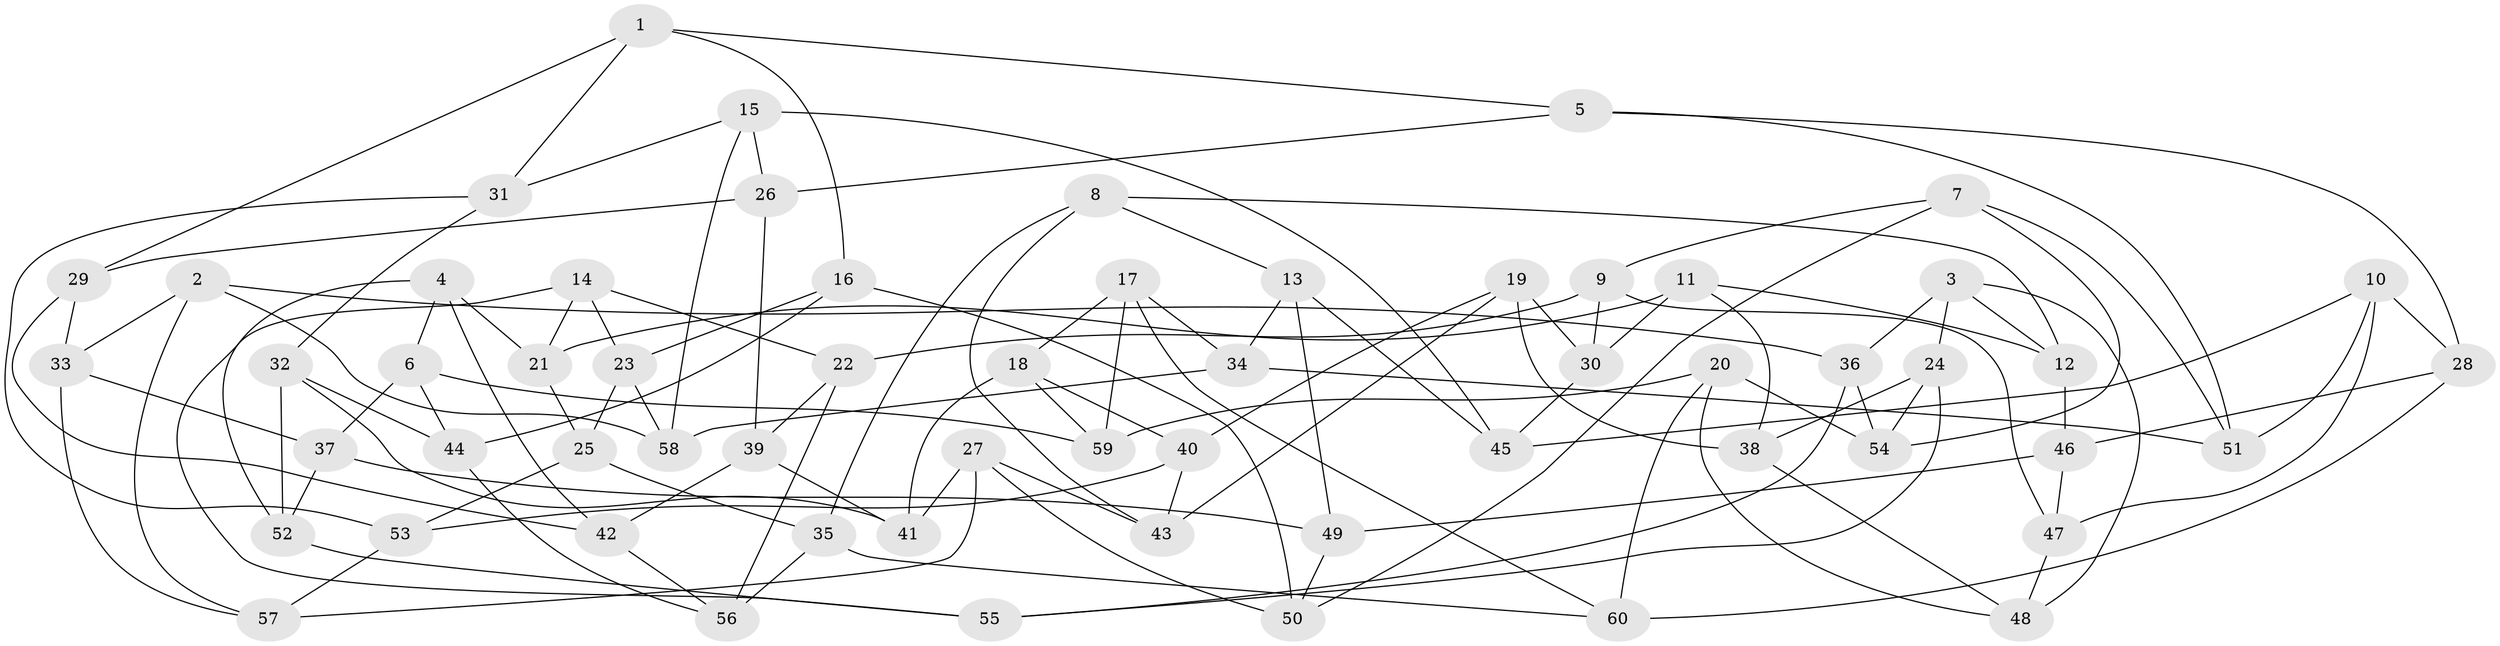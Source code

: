 // coarse degree distribution, {4: 0.7906976744186046, 3: 0.09302325581395349, 8: 0.046511627906976744, 9: 0.023255813953488372, 11: 0.023255813953488372, 2: 0.023255813953488372}
// Generated by graph-tools (version 1.1) at 2025/54/03/04/25 22:54:04]
// undirected, 60 vertices, 120 edges
graph export_dot {
  node [color=gray90,style=filled];
  1;
  2;
  3;
  4;
  5;
  6;
  7;
  8;
  9;
  10;
  11;
  12;
  13;
  14;
  15;
  16;
  17;
  18;
  19;
  20;
  21;
  22;
  23;
  24;
  25;
  26;
  27;
  28;
  29;
  30;
  31;
  32;
  33;
  34;
  35;
  36;
  37;
  38;
  39;
  40;
  41;
  42;
  43;
  44;
  45;
  46;
  47;
  48;
  49;
  50;
  51;
  52;
  53;
  54;
  55;
  56;
  57;
  58;
  59;
  60;
  1 -- 16;
  1 -- 31;
  1 -- 29;
  1 -- 5;
  2 -- 57;
  2 -- 36;
  2 -- 58;
  2 -- 33;
  3 -- 36;
  3 -- 24;
  3 -- 12;
  3 -- 48;
  4 -- 52;
  4 -- 21;
  4 -- 6;
  4 -- 42;
  5 -- 26;
  5 -- 28;
  5 -- 51;
  6 -- 37;
  6 -- 59;
  6 -- 44;
  7 -- 54;
  7 -- 9;
  7 -- 51;
  7 -- 50;
  8 -- 12;
  8 -- 13;
  8 -- 35;
  8 -- 43;
  9 -- 30;
  9 -- 22;
  9 -- 47;
  10 -- 51;
  10 -- 47;
  10 -- 45;
  10 -- 28;
  11 -- 12;
  11 -- 21;
  11 -- 30;
  11 -- 38;
  12 -- 46;
  13 -- 45;
  13 -- 34;
  13 -- 49;
  14 -- 23;
  14 -- 55;
  14 -- 21;
  14 -- 22;
  15 -- 26;
  15 -- 58;
  15 -- 45;
  15 -- 31;
  16 -- 23;
  16 -- 50;
  16 -- 44;
  17 -- 59;
  17 -- 18;
  17 -- 34;
  17 -- 60;
  18 -- 41;
  18 -- 59;
  18 -- 40;
  19 -- 38;
  19 -- 30;
  19 -- 43;
  19 -- 40;
  20 -- 48;
  20 -- 60;
  20 -- 54;
  20 -- 59;
  21 -- 25;
  22 -- 56;
  22 -- 39;
  23 -- 58;
  23 -- 25;
  24 -- 54;
  24 -- 55;
  24 -- 38;
  25 -- 35;
  25 -- 53;
  26 -- 39;
  26 -- 29;
  27 -- 57;
  27 -- 41;
  27 -- 50;
  27 -- 43;
  28 -- 60;
  28 -- 46;
  29 -- 33;
  29 -- 42;
  30 -- 45;
  31 -- 32;
  31 -- 53;
  32 -- 44;
  32 -- 41;
  32 -- 52;
  33 -- 57;
  33 -- 37;
  34 -- 58;
  34 -- 51;
  35 -- 56;
  35 -- 60;
  36 -- 54;
  36 -- 55;
  37 -- 52;
  37 -- 49;
  38 -- 48;
  39 -- 41;
  39 -- 42;
  40 -- 53;
  40 -- 43;
  42 -- 56;
  44 -- 56;
  46 -- 49;
  46 -- 47;
  47 -- 48;
  49 -- 50;
  52 -- 55;
  53 -- 57;
}
